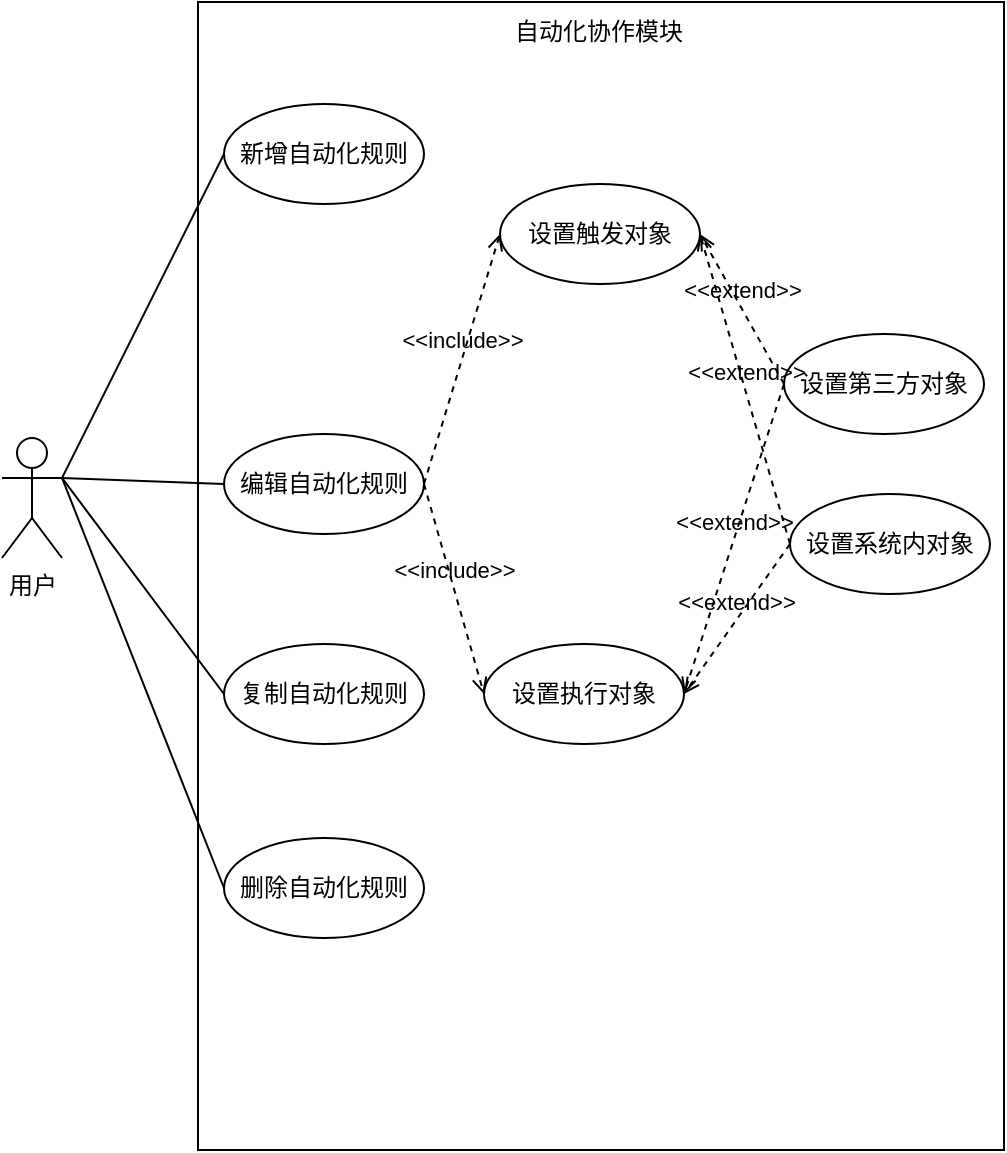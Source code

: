 <mxfile version="26.1.0">
  <diagram name="第 1 页" id="a4SjvuLSRBOrl4tF5w26">
    <mxGraphModel dx="1242" dy="785" grid="0" gridSize="10" guides="1" tooltips="1" connect="1" arrows="1" fold="1" page="1" pageScale="1" pageWidth="827" pageHeight="1169" math="0" shadow="0">
      <root>
        <mxCell id="0" />
        <mxCell id="1" parent="0" />
        <mxCell id="4Y7Xm-b25FJb2aI7x2md-1" value="用户" style="shape=umlActor;verticalLabelPosition=bottom;verticalAlign=top;html=1;" parent="1" vertex="1">
          <mxGeometry x="115" y="355" width="30" height="60" as="geometry" />
        </mxCell>
        <mxCell id="4Y7Xm-b25FJb2aI7x2md-2" value="" style="rounded=0;whiteSpace=wrap;html=1;" parent="1" vertex="1">
          <mxGeometry x="213" y="137" width="403" height="574" as="geometry" />
        </mxCell>
        <mxCell id="4Y7Xm-b25FJb2aI7x2md-3" value="自动化协作模块" style="text;html=1;align=center;verticalAlign=middle;whiteSpace=wrap;rounded=0;" parent="1" vertex="1">
          <mxGeometry x="364" y="137" width="99" height="30" as="geometry" />
        </mxCell>
        <mxCell id="4Y7Xm-b25FJb2aI7x2md-5" value="编辑自动化规则" style="ellipse;whiteSpace=wrap;html=1;" parent="1" vertex="1">
          <mxGeometry x="226" y="353" width="100" height="50" as="geometry" />
        </mxCell>
        <mxCell id="4Y7Xm-b25FJb2aI7x2md-7" value="" style="endArrow=none;html=1;rounded=0;exitX=1;exitY=0.333;exitDx=0;exitDy=0;exitPerimeter=0;entryX=0;entryY=0.5;entryDx=0;entryDy=0;" parent="1" source="4Y7Xm-b25FJb2aI7x2md-1" target="4Y7Xm-b25FJb2aI7x2md-5" edge="1">
          <mxGeometry width="50" height="50" relative="1" as="geometry">
            <mxPoint x="142" y="385" as="sourcePoint" />
            <mxPoint x="224" y="370" as="targetPoint" />
          </mxGeometry>
        </mxCell>
        <mxCell id="4Y7Xm-b25FJb2aI7x2md-10" value="新增自动化规则" style="ellipse;whiteSpace=wrap;html=1;" parent="1" vertex="1">
          <mxGeometry x="226" y="188" width="100" height="50" as="geometry" />
        </mxCell>
        <mxCell id="4Y7Xm-b25FJb2aI7x2md-11" value="删除自动化规则" style="ellipse;whiteSpace=wrap;html=1;" parent="1" vertex="1">
          <mxGeometry x="226" y="555" width="100" height="50" as="geometry" />
        </mxCell>
        <mxCell id="4Y7Xm-b25FJb2aI7x2md-12" value="复制自动化规则" style="ellipse;whiteSpace=wrap;html=1;" parent="1" vertex="1">
          <mxGeometry x="226" y="458" width="100" height="50" as="geometry" />
        </mxCell>
        <mxCell id="4Y7Xm-b25FJb2aI7x2md-26" value="" style="endArrow=none;html=1;rounded=0;exitX=1;exitY=0.333;exitDx=0;exitDy=0;exitPerimeter=0;entryX=0;entryY=0.5;entryDx=0;entryDy=0;" parent="1" source="4Y7Xm-b25FJb2aI7x2md-1" target="4Y7Xm-b25FJb2aI7x2md-11" edge="1">
          <mxGeometry width="50" height="50" relative="1" as="geometry">
            <mxPoint x="155" y="385" as="sourcePoint" />
            <mxPoint x="252" y="632" as="targetPoint" />
          </mxGeometry>
        </mxCell>
        <mxCell id="4Y7Xm-b25FJb2aI7x2md-27" value="" style="endArrow=none;html=1;rounded=0;exitX=1;exitY=0.333;exitDx=0;exitDy=0;exitPerimeter=0;entryX=0;entryY=0.5;entryDx=0;entryDy=0;" parent="1" source="4Y7Xm-b25FJb2aI7x2md-1" target="4Y7Xm-b25FJb2aI7x2md-12" edge="1">
          <mxGeometry width="50" height="50" relative="1" as="geometry">
            <mxPoint x="155" y="385" as="sourcePoint" />
            <mxPoint x="252" y="553" as="targetPoint" />
          </mxGeometry>
        </mxCell>
        <mxCell id="4Y7Xm-b25FJb2aI7x2md-28" value="" style="endArrow=none;html=1;rounded=0;entryX=0;entryY=0.5;entryDx=0;entryDy=0;exitX=1;exitY=0.333;exitDx=0;exitDy=0;exitPerimeter=0;" parent="1" source="4Y7Xm-b25FJb2aI7x2md-1" target="4Y7Xm-b25FJb2aI7x2md-10" edge="1">
          <mxGeometry width="50" height="50" relative="1" as="geometry">
            <mxPoint x="146" y="375" as="sourcePoint" />
            <mxPoint x="252" y="473" as="targetPoint" />
          </mxGeometry>
        </mxCell>
        <mxCell id="4Y7Xm-b25FJb2aI7x2md-29" value="设置触发对象" style="ellipse;whiteSpace=wrap;html=1;" parent="1" vertex="1">
          <mxGeometry x="364" y="228" width="100" height="50" as="geometry" />
        </mxCell>
        <mxCell id="4Y7Xm-b25FJb2aI7x2md-30" value="设置执行对象" style="ellipse;whiteSpace=wrap;html=1;" parent="1" vertex="1">
          <mxGeometry x="356" y="458" width="100" height="50" as="geometry" />
        </mxCell>
        <mxCell id="4Y7Xm-b25FJb2aI7x2md-31" value="&amp;lt;&amp;lt;include&amp;gt;&amp;gt;" style="html=1;verticalAlign=bottom;labelBackgroundColor=none;endArrow=open;endFill=0;dashed=1;rounded=0;exitX=1;exitY=0.5;exitDx=0;exitDy=0;entryX=0;entryY=0.5;entryDx=0;entryDy=0;" parent="1" source="4Y7Xm-b25FJb2aI7x2md-5" target="4Y7Xm-b25FJb2aI7x2md-29" edge="1">
          <mxGeometry width="160" relative="1" as="geometry">
            <mxPoint x="332" y="404" as="sourcePoint" />
            <mxPoint x="492" y="404" as="targetPoint" />
          </mxGeometry>
        </mxCell>
        <mxCell id="4Y7Xm-b25FJb2aI7x2md-32" value="&amp;lt;&amp;lt;include&amp;gt;&amp;gt;" style="html=1;verticalAlign=bottom;labelBackgroundColor=none;endArrow=open;endFill=0;dashed=1;rounded=0;exitX=1;exitY=0.5;exitDx=0;exitDy=0;entryX=0;entryY=0.5;entryDx=0;entryDy=0;" parent="1" source="4Y7Xm-b25FJb2aI7x2md-5" target="4Y7Xm-b25FJb2aI7x2md-30" edge="1">
          <mxGeometry width="160" relative="1" as="geometry">
            <mxPoint x="350" y="373" as="sourcePoint" />
            <mxPoint x="389" y="364" as="targetPoint" />
          </mxGeometry>
        </mxCell>
        <mxCell id="4Y7Xm-b25FJb2aI7x2md-34" value="设置第三方对象" style="ellipse;whiteSpace=wrap;html=1;" parent="1" vertex="1">
          <mxGeometry x="506" y="303" width="100" height="50" as="geometry" />
        </mxCell>
        <mxCell id="4Y7Xm-b25FJb2aI7x2md-35" value="设置系统内对象" style="ellipse;whiteSpace=wrap;html=1;" parent="1" vertex="1">
          <mxGeometry x="509" y="383" width="100" height="50" as="geometry" />
        </mxCell>
        <mxCell id="4Y7Xm-b25FJb2aI7x2md-36" value="&amp;lt;&amp;lt;extend&amp;gt;&amp;gt;" style="html=1;verticalAlign=bottom;labelBackgroundColor=none;endArrow=open;endFill=0;dashed=1;rounded=0;exitX=0;exitY=0.5;exitDx=0;exitDy=0;entryX=1;entryY=0.5;entryDx=0;entryDy=0;" parent="1" source="4Y7Xm-b25FJb2aI7x2md-34" target="4Y7Xm-b25FJb2aI7x2md-29" edge="1">
          <mxGeometry width="160" relative="1" as="geometry">
            <mxPoint x="332" y="404" as="sourcePoint" />
            <mxPoint x="492" y="404" as="targetPoint" />
          </mxGeometry>
        </mxCell>
        <mxCell id="4Y7Xm-b25FJb2aI7x2md-37" value="&amp;lt;&amp;lt;extend&amp;gt;&amp;gt;" style="html=1;verticalAlign=bottom;labelBackgroundColor=none;endArrow=open;endFill=0;dashed=1;rounded=0;exitX=0;exitY=0.5;exitDx=0;exitDy=0;entryX=1;entryY=0.5;entryDx=0;entryDy=0;" parent="1" source="4Y7Xm-b25FJb2aI7x2md-35" target="4Y7Xm-b25FJb2aI7x2md-30" edge="1">
          <mxGeometry width="160" relative="1" as="geometry">
            <mxPoint x="516" y="338" as="sourcePoint" />
            <mxPoint x="474" y="263" as="targetPoint" />
          </mxGeometry>
        </mxCell>
        <mxCell id="4Y7Xm-b25FJb2aI7x2md-38" value="&amp;lt;&amp;lt;extend&amp;gt;&amp;gt;" style="html=1;verticalAlign=bottom;labelBackgroundColor=none;endArrow=open;endFill=0;dashed=1;rounded=0;exitX=0;exitY=0.5;exitDx=0;exitDy=0;entryX=1;entryY=0.5;entryDx=0;entryDy=0;" parent="1" source="4Y7Xm-b25FJb2aI7x2md-35" target="4Y7Xm-b25FJb2aI7x2md-29" edge="1">
          <mxGeometry width="160" relative="1" as="geometry">
            <mxPoint x="519" y="418" as="sourcePoint" />
            <mxPoint x="466" y="493" as="targetPoint" />
          </mxGeometry>
        </mxCell>
        <mxCell id="4Y7Xm-b25FJb2aI7x2md-39" value="&amp;lt;&amp;lt;extend&amp;gt;&amp;gt;" style="html=1;verticalAlign=bottom;labelBackgroundColor=none;endArrow=open;endFill=0;dashed=1;rounded=0;exitX=0;exitY=0.5;exitDx=0;exitDy=0;entryX=1;entryY=0.5;entryDx=0;entryDy=0;" parent="1" source="4Y7Xm-b25FJb2aI7x2md-34" target="4Y7Xm-b25FJb2aI7x2md-30" edge="1">
          <mxGeometry width="160" relative="1" as="geometry">
            <mxPoint x="519" y="418" as="sourcePoint" />
            <mxPoint x="474" y="263" as="targetPoint" />
          </mxGeometry>
        </mxCell>
      </root>
    </mxGraphModel>
  </diagram>
</mxfile>
